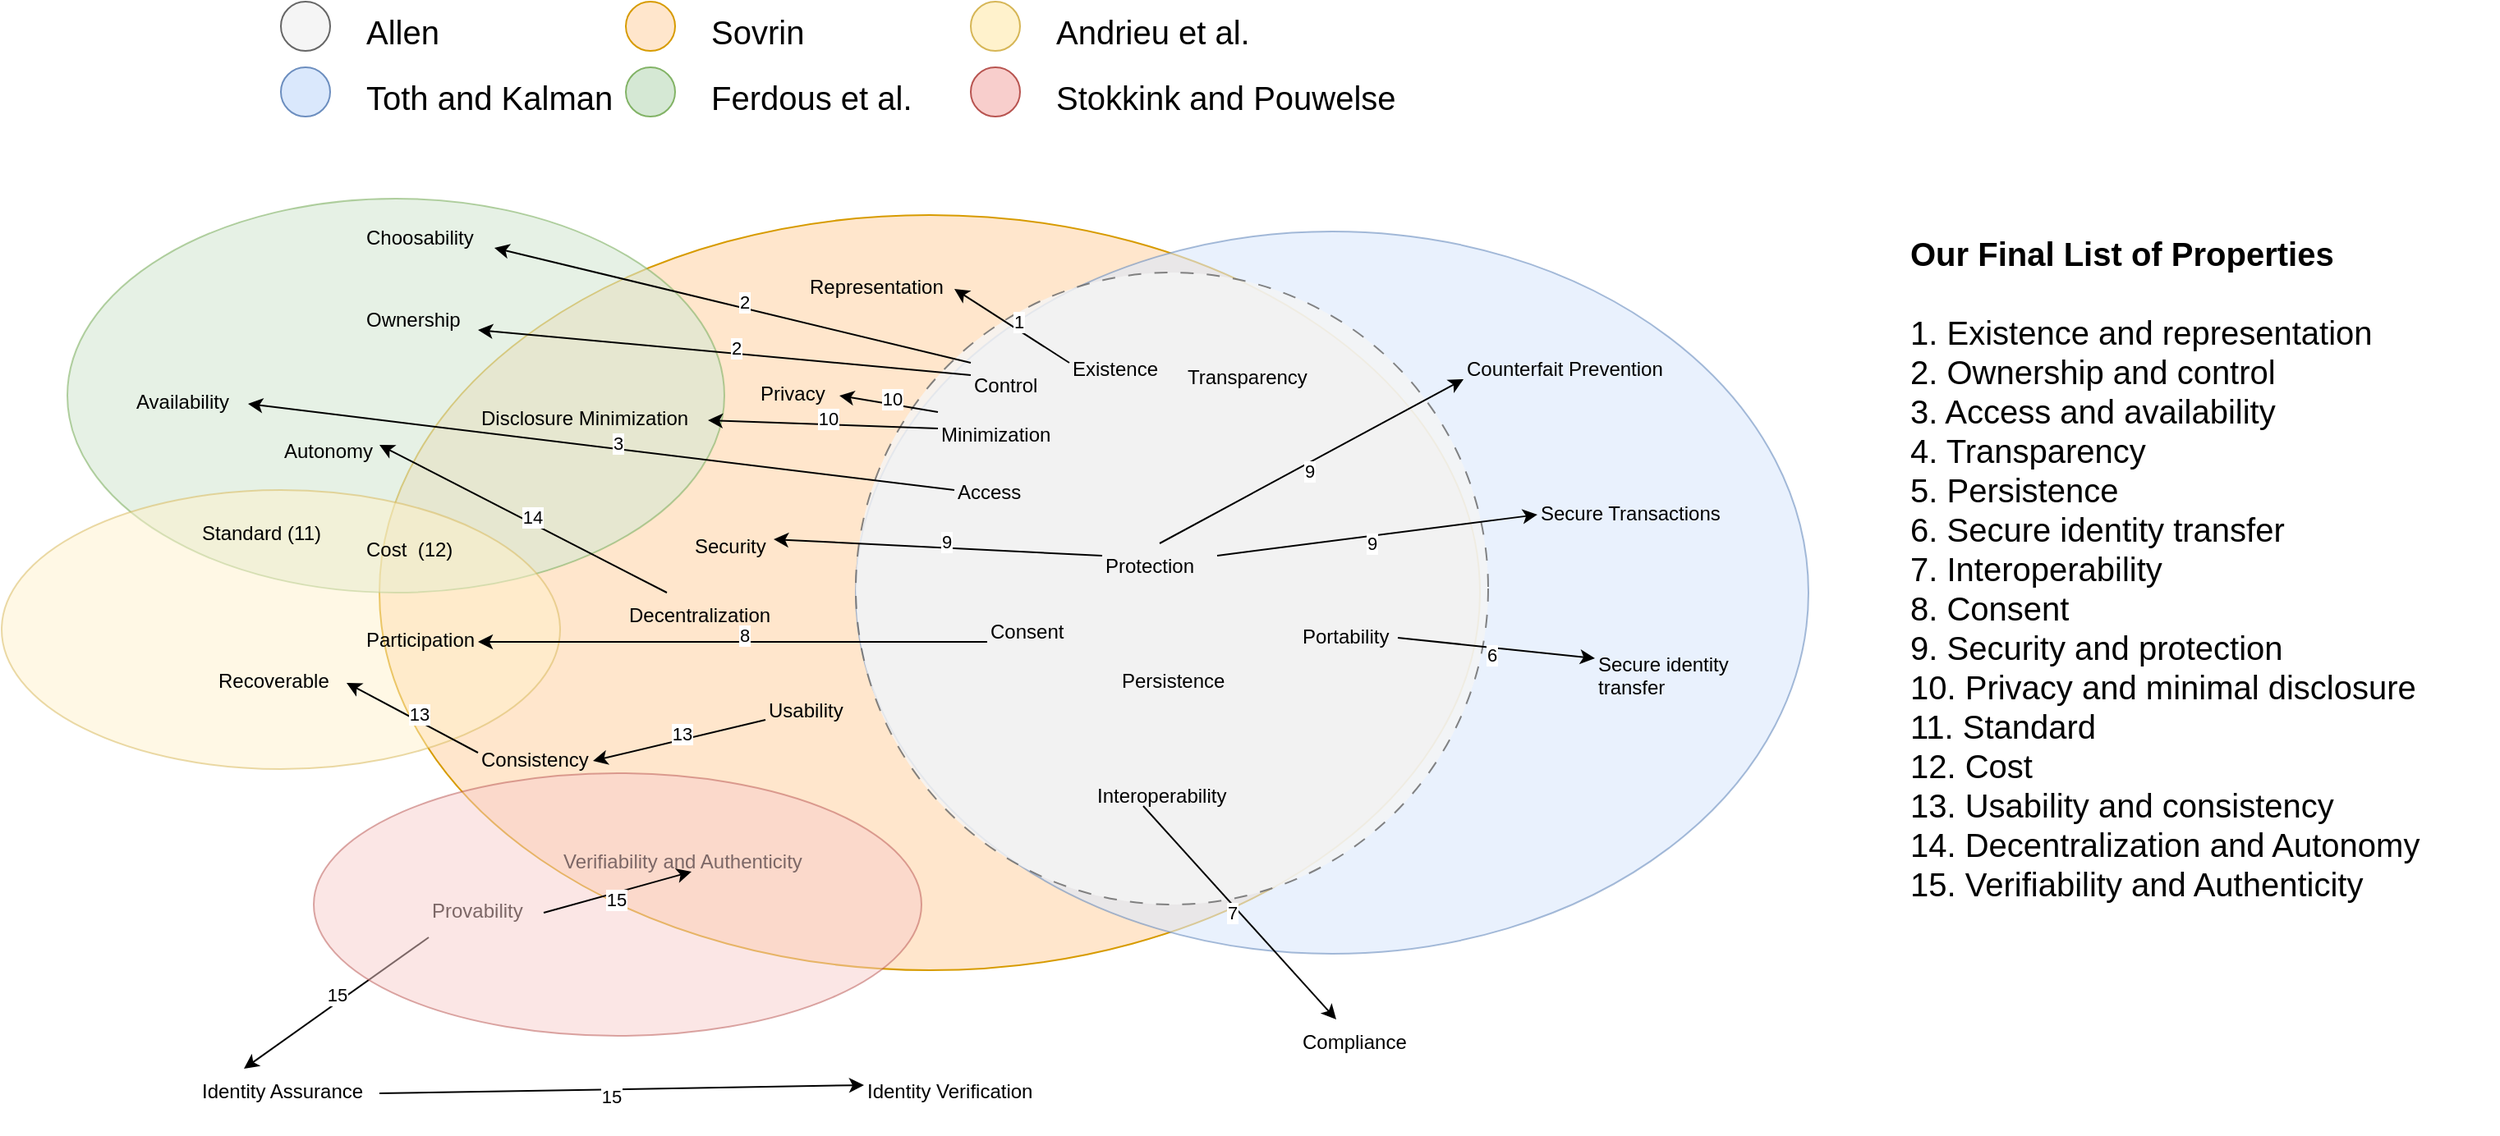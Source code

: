 <mxfile version="26.0.2">
  <diagram name="Page-1" id="9GJf1yy84qRueSx3Px-P">
    <mxGraphModel dx="2835" dy="2183" grid="1" gridSize="10" guides="1" tooltips="1" connect="1" arrows="1" fold="1" page="1" pageScale="1" pageWidth="850" pageHeight="1100" math="0" shadow="0">
      <root>
        <mxCell id="0" />
        <mxCell id="1" parent="0" />
        <mxCell id="8B6ErlbY6OxzYZ6iaxC0-92" value="" style="ellipse;whiteSpace=wrap;html=1;direction=west;fillColor=#ffe6cc;strokeColor=#d79b00;" vertex="1" parent="1">
          <mxGeometry x="-280" y="10" width="670" height="460" as="geometry" />
        </mxCell>
        <mxCell id="8B6ErlbY6OxzYZ6iaxC0-117" value="" style="ellipse;whiteSpace=wrap;html=1;direction=south;fillColor=#dae8fc;strokeColor=#6c8ebf;opacity=60;" vertex="1" parent="1">
          <mxGeometry x="10" y="20" width="580" height="440" as="geometry" />
        </mxCell>
        <mxCell id="8B6ErlbY6OxzYZ6iaxC0-107" value="" style="ellipse;whiteSpace=wrap;html=1;fillColor=#d5e8d4;strokeColor=#82b366;opacity=60;" vertex="1" parent="1">
          <mxGeometry x="-470" width="400" height="240" as="geometry" />
        </mxCell>
        <mxCell id="8B6ErlbY6OxzYZ6iaxC0-103" value="" style="ellipse;whiteSpace=wrap;html=1;fillColor=#fff2cc;strokeColor=#d6b656;opacity=50;" vertex="1" parent="1">
          <mxGeometry x="-510" y="177.5" width="340" height="170" as="geometry" />
        </mxCell>
        <mxCell id="8B6ErlbY6OxzYZ6iaxC0-83" value="" style="ellipse;whiteSpace=wrap;html=1;aspect=fixed;fillColor=#f5f5f5;dashed=1;dashPattern=8 8;fontColor=#333333;strokeColor=#666666;opacity=80;" vertex="1" parent="1">
          <mxGeometry x="10" y="45" width="385" height="385" as="geometry" />
        </mxCell>
        <mxCell id="8B6ErlbY6OxzYZ6iaxC0-40" value="" style="endArrow=classic;html=1;rounded=0;entryX=1;entryY=0.5;entryDx=0;entryDy=0;exitX=0;exitY=0.5;exitDx=0;exitDy=0;" edge="1" parent="1" source="8B6ErlbY6OxzYZ6iaxC0-9" target="8B6ErlbY6OxzYZ6iaxC0-39">
          <mxGeometry width="50" height="50" relative="1" as="geometry">
            <mxPoint x="205" y="350" as="sourcePoint" />
            <mxPoint x="293" y="460" as="targetPoint" />
          </mxGeometry>
        </mxCell>
        <mxCell id="8B6ErlbY6OxzYZ6iaxC0-41" value="8" style="edgeLabel;html=1;align=center;verticalAlign=middle;resizable=0;points=[];" vertex="1" connectable="0" parent="8B6ErlbY6OxzYZ6iaxC0-40">
          <mxGeometry x="-0.043" y="-4" relative="1" as="geometry">
            <mxPoint as="offset" />
          </mxGeometry>
        </mxCell>
        <mxCell id="ioSifhS3gLt-roLZk4ps-7" value="&lt;div&gt;&lt;b&gt;&lt;font style=&quot;font-size: 20px;&quot;&gt;Our Final List of Properties&lt;/font&gt;&lt;/b&gt;&lt;/div&gt;&lt;div&gt;&lt;font style=&quot;font-size: 20px;&quot;&gt;&lt;br&gt;&lt;/font&gt;&lt;/div&gt;&lt;div&gt;&lt;font style=&quot;font-size: 20px;&quot;&gt;1. Existence and representation&lt;/font&gt;&lt;/div&gt;&lt;div&gt;&lt;font style=&quot;font-size: 20px;&quot;&gt;2. Ownership and control&lt;/font&gt;&lt;/div&gt;&lt;div&gt;&lt;font style=&quot;font-size: 20px;&quot;&gt;3. Access and availability&lt;/font&gt;&lt;/div&gt;&lt;div&gt;&lt;font style=&quot;font-size: 20px;&quot;&gt;4. Transparency&lt;/font&gt;&lt;/div&gt;&lt;div&gt;&lt;font style=&quot;font-size: 20px;&quot;&gt;5. Persistence&lt;/font&gt;&lt;/div&gt;&lt;div&gt;&lt;font style=&quot;font-size: 20px;&quot;&gt;6. Secure identity transfer&lt;/font&gt;&lt;/div&gt;&lt;div&gt;&lt;font style=&quot;font-size: 20px;&quot;&gt;7. Interoperability&lt;/font&gt;&lt;/div&gt;&lt;div&gt;&lt;font style=&quot;font-size: 20px;&quot;&gt;8. Consent&lt;/font&gt;&lt;/div&gt;&lt;div&gt;&lt;font style=&quot;font-size: 20px;&quot;&gt;9. Security and protection&lt;/font&gt;&lt;/div&gt;&lt;div&gt;&lt;font style=&quot;font-size: 20px;&quot;&gt;10. Privacy and minimal disclosure&lt;/font&gt;&lt;/div&gt;&lt;div&gt;&lt;font style=&quot;font-size: 20px;&quot;&gt;11. Standard&lt;/font&gt;&lt;/div&gt;&lt;div&gt;&lt;font style=&quot;font-size: 20px;&quot;&gt;12. Cost&lt;/font&gt;&lt;/div&gt;&lt;div&gt;&lt;font style=&quot;font-size: 20px;&quot;&gt;13. Usability and consistency&lt;/font&gt;&lt;/div&gt;&lt;div&gt;&lt;font style=&quot;font-size: 20px;&quot;&gt;14. Decentralization and Autonomy&lt;/font&gt;&lt;/div&gt;&lt;div&gt;&lt;font style=&quot;font-size: 20px;&quot;&gt;15. Verifiability and Authenticity&lt;/font&gt;&lt;/div&gt;" style="rounded=1;whiteSpace=wrap;html=1;align=left;fillColor=none;strokeColor=none;strokeWidth=2;" parent="1" vertex="1">
          <mxGeometry x="650" y="27.5" width="360" height="395" as="geometry" />
        </mxCell>
        <mxCell id="8B6ErlbY6OxzYZ6iaxC0-2" value="Existence &amp;nbsp;" style="text;whiteSpace=wrap;html=1;" vertex="1" parent="1">
          <mxGeometry x="140" y="90" width="90" height="40" as="geometry" />
        </mxCell>
        <mxCell id="8B6ErlbY6OxzYZ6iaxC0-3" value="Control &amp;nbsp;" style="text;whiteSpace=wrap;html=1;" vertex="1" parent="1">
          <mxGeometry x="80" y="100" width="50" height="30" as="geometry" />
        </mxCell>
        <mxCell id="8B6ErlbY6OxzYZ6iaxC0-4" value="Access &amp;nbsp;" style="text;whiteSpace=wrap;html=1;" vertex="1" parent="1">
          <mxGeometry x="70" y="165" width="50" height="25" as="geometry" />
        </mxCell>
        <mxCell id="8B6ErlbY6OxzYZ6iaxC0-5" value="Transparency &amp;nbsp;" style="text;whiteSpace=wrap;html=1;" vertex="1" parent="1">
          <mxGeometry x="210" y="95" width="110" height="40" as="geometry" />
        </mxCell>
        <mxCell id="8B6ErlbY6OxzYZ6iaxC0-6" value="Persistence &amp;nbsp;" style="text;whiteSpace=wrap;html=1;" vertex="1" parent="1">
          <mxGeometry x="170" y="280" width="100" height="40" as="geometry" />
        </mxCell>
        <mxCell id="8B6ErlbY6OxzYZ6iaxC0-7" value="Portability &amp;nbsp;" style="text;whiteSpace=wrap;html=1;" vertex="1" parent="1">
          <mxGeometry x="280" y="252.5" width="60" height="20" as="geometry" />
        </mxCell>
        <mxCell id="8B6ErlbY6OxzYZ6iaxC0-8" value="Interoperability &amp;nbsp;" style="text;whiteSpace=wrap;html=1;" vertex="1" parent="1">
          <mxGeometry x="155" y="350" width="120" height="20" as="geometry" />
        </mxCell>
        <mxCell id="8B6ErlbY6OxzYZ6iaxC0-9" value="Consent &amp;nbsp;" style="text;whiteSpace=wrap;html=1;" vertex="1" parent="1">
          <mxGeometry x="90" y="250" width="80" height="40" as="geometry" />
        </mxCell>
        <mxCell id="8B6ErlbY6OxzYZ6iaxC0-10" value="Protection &amp;nbsp;" style="text;whiteSpace=wrap;html=1;" vertex="1" parent="1">
          <mxGeometry x="160" y="210" width="70" height="30" as="geometry" />
        </mxCell>
        <mxCell id="8B6ErlbY6OxzYZ6iaxC0-11" value="&lt;div align=&quot;left&quot;&gt;Minimization&lt;/div&gt;" style="text;whiteSpace=wrap;html=1;" vertex="1" parent="1">
          <mxGeometry x="60" y="130" width="100" height="40" as="geometry" />
        </mxCell>
        <mxCell id="8B6ErlbY6OxzYZ6iaxC0-12" value="Representation" style="text;whiteSpace=wrap;html=1;" vertex="1" parent="1">
          <mxGeometry x="-20" y="40" width="90" height="30" as="geometry" />
        </mxCell>
        <mxCell id="8B6ErlbY6OxzYZ6iaxC0-15" value="" style="endArrow=classic;html=1;rounded=0;exitX=0;exitY=0.25;exitDx=0;exitDy=0;entryX=1;entryY=0.5;entryDx=0;entryDy=0;" edge="1" parent="1" source="8B6ErlbY6OxzYZ6iaxC0-2" target="8B6ErlbY6OxzYZ6iaxC0-12">
          <mxGeometry width="50" height="50" relative="1" as="geometry">
            <mxPoint x="370" y="200" as="sourcePoint" />
            <mxPoint x="420" y="150" as="targetPoint" />
          </mxGeometry>
        </mxCell>
        <mxCell id="8B6ErlbY6OxzYZ6iaxC0-16" value="1" style="edgeLabel;html=1;align=center;verticalAlign=middle;resizable=0;points=[];" vertex="1" connectable="0" parent="8B6ErlbY6OxzYZ6iaxC0-15">
          <mxGeometry x="-0.043" y="-4" relative="1" as="geometry">
            <mxPoint as="offset" />
          </mxGeometry>
        </mxCell>
        <mxCell id="8B6ErlbY6OxzYZ6iaxC0-17" value="Choosability &amp;nbsp;" style="text;whiteSpace=wrap;html=1;" vertex="1" parent="1">
          <mxGeometry x="-290" y="10" width="80" height="40" as="geometry" />
        </mxCell>
        <mxCell id="8B6ErlbY6OxzYZ6iaxC0-18" value="Ownership &amp;nbsp;" style="text;whiteSpace=wrap;html=1;" vertex="1" parent="1">
          <mxGeometry x="-290" y="60" width="70" height="40" as="geometry" />
        </mxCell>
        <mxCell id="8B6ErlbY6OxzYZ6iaxC0-19" value="" style="endArrow=classic;html=1;rounded=0;exitX=0;exitY=0;exitDx=0;exitDy=0;entryX=1;entryY=0.5;entryDx=0;entryDy=0;" edge="1" parent="1" source="8B6ErlbY6OxzYZ6iaxC0-3" target="8B6ErlbY6OxzYZ6iaxC0-17">
          <mxGeometry width="50" height="50" relative="1" as="geometry">
            <mxPoint x="315" y="140" as="sourcePoint" />
            <mxPoint x="370" y="70" as="targetPoint" />
          </mxGeometry>
        </mxCell>
        <mxCell id="8B6ErlbY6OxzYZ6iaxC0-20" value="2" style="edgeLabel;html=1;align=center;verticalAlign=middle;resizable=0;points=[];" vertex="1" connectable="0" parent="8B6ErlbY6OxzYZ6iaxC0-19">
          <mxGeometry x="-0.043" y="-4" relative="1" as="geometry">
            <mxPoint as="offset" />
          </mxGeometry>
        </mxCell>
        <mxCell id="8B6ErlbY6OxzYZ6iaxC0-21" value="" style="endArrow=classic;html=1;rounded=0;entryX=1;entryY=0.5;entryDx=0;entryDy=0;exitX=0;exitY=0.25;exitDx=0;exitDy=0;" edge="1" parent="1" source="8B6ErlbY6OxzYZ6iaxC0-3" target="8B6ErlbY6OxzYZ6iaxC0-18">
          <mxGeometry width="50" height="50" relative="1" as="geometry">
            <mxPoint x="400" y="190" as="sourcePoint" />
            <mxPoint x="380" y="80" as="targetPoint" />
          </mxGeometry>
        </mxCell>
        <mxCell id="8B6ErlbY6OxzYZ6iaxC0-22" value="2" style="edgeLabel;html=1;align=center;verticalAlign=middle;resizable=0;points=[];" vertex="1" connectable="0" parent="8B6ErlbY6OxzYZ6iaxC0-21">
          <mxGeometry x="-0.043" y="-4" relative="1" as="geometry">
            <mxPoint as="offset" />
          </mxGeometry>
        </mxCell>
        <mxCell id="8B6ErlbY6OxzYZ6iaxC0-24" value="Availability &amp;nbsp;" style="text;whiteSpace=wrap;html=1;" vertex="1" parent="1">
          <mxGeometry x="-430" y="110" width="70" height="30" as="geometry" />
        </mxCell>
        <mxCell id="8B6ErlbY6OxzYZ6iaxC0-25" value="" style="endArrow=classic;html=1;rounded=0;entryX=1;entryY=0.5;entryDx=0;entryDy=0;exitX=0;exitY=0.5;exitDx=0;exitDy=0;" edge="1" parent="1" source="8B6ErlbY6OxzYZ6iaxC0-4" target="8B6ErlbY6OxzYZ6iaxC0-24">
          <mxGeometry width="50" height="50" relative="1" as="geometry">
            <mxPoint x="50" y="170" as="sourcePoint" />
            <mxPoint x="460" y="180" as="targetPoint" />
          </mxGeometry>
        </mxCell>
        <mxCell id="8B6ErlbY6OxzYZ6iaxC0-26" value="3" style="edgeLabel;html=1;align=center;verticalAlign=middle;resizable=0;points=[];" vertex="1" connectable="0" parent="8B6ErlbY6OxzYZ6iaxC0-25">
          <mxGeometry x="-0.043" y="-4" relative="1" as="geometry">
            <mxPoint as="offset" />
          </mxGeometry>
        </mxCell>
        <mxCell id="8B6ErlbY6OxzYZ6iaxC0-32" value="Secure identity transfer" style="text;whiteSpace=wrap;html=1;" vertex="1" parent="1">
          <mxGeometry x="460" y="270" width="90" height="40" as="geometry" />
        </mxCell>
        <mxCell id="8B6ErlbY6OxzYZ6iaxC0-33" value="" style="endArrow=classic;html=1;rounded=0;entryX=0;entryY=0.25;entryDx=0;entryDy=0;exitX=1;exitY=0.75;exitDx=0;exitDy=0;" edge="1" parent="1" source="8B6ErlbY6OxzYZ6iaxC0-7" target="8B6ErlbY6OxzYZ6iaxC0-32">
          <mxGeometry width="50" height="50" relative="1" as="geometry">
            <mxPoint x="400" y="270" as="sourcePoint" />
            <mxPoint x="500" y="250" as="targetPoint" />
          </mxGeometry>
        </mxCell>
        <mxCell id="8B6ErlbY6OxzYZ6iaxC0-34" value="6" style="edgeLabel;html=1;align=center;verticalAlign=middle;resizable=0;points=[];" vertex="1" connectable="0" parent="8B6ErlbY6OxzYZ6iaxC0-33">
          <mxGeometry x="-0.043" y="-4" relative="1" as="geometry">
            <mxPoint as="offset" />
          </mxGeometry>
        </mxCell>
        <mxCell id="8B6ErlbY6OxzYZ6iaxC0-35" value="Compliance" style="text;whiteSpace=wrap;html=1;" vertex="1" parent="1">
          <mxGeometry x="280" y="500" width="90" height="40" as="geometry" />
        </mxCell>
        <mxCell id="8B6ErlbY6OxzYZ6iaxC0-37" value="" style="endArrow=classic;html=1;rounded=0;entryX=0.25;entryY=0;entryDx=0;entryDy=0;exitX=0.25;exitY=1;exitDx=0;exitDy=0;" edge="1" parent="1" source="8B6ErlbY6OxzYZ6iaxC0-8" target="8B6ErlbY6OxzYZ6iaxC0-35">
          <mxGeometry width="50" height="50" relative="1" as="geometry">
            <mxPoint x="325" y="331" as="sourcePoint" />
            <mxPoint x="440" y="380" as="targetPoint" />
          </mxGeometry>
        </mxCell>
        <mxCell id="8B6ErlbY6OxzYZ6iaxC0-38" value="7" style="edgeLabel;html=1;align=center;verticalAlign=middle;resizable=0;points=[];" vertex="1" connectable="0" parent="8B6ErlbY6OxzYZ6iaxC0-37">
          <mxGeometry x="-0.043" y="-4" relative="1" as="geometry">
            <mxPoint as="offset" />
          </mxGeometry>
        </mxCell>
        <mxCell id="8B6ErlbY6OxzYZ6iaxC0-39" value="Participation" style="text;whiteSpace=wrap;html=1;" vertex="1" parent="1">
          <mxGeometry x="-290" y="255" width="70" height="30" as="geometry" />
        </mxCell>
        <mxCell id="8B6ErlbY6OxzYZ6iaxC0-42" value="Security" style="text;whiteSpace=wrap;html=1;" vertex="1" parent="1">
          <mxGeometry x="-90" y="197.5" width="50" height="40" as="geometry" />
        </mxCell>
        <mxCell id="8B6ErlbY6OxzYZ6iaxC0-43" value="Counterfait Prevention" style="text;whiteSpace=wrap;html=1;" vertex="1" parent="1">
          <mxGeometry x="380" y="90" width="130" height="20" as="geometry" />
        </mxCell>
        <mxCell id="8B6ErlbY6OxzYZ6iaxC0-44" value="" style="endArrow=classic;html=1;rounded=0;entryX=1;entryY=0.25;entryDx=0;entryDy=0;exitX=0;exitY=0.25;exitDx=0;exitDy=0;" edge="1" parent="1" source="8B6ErlbY6OxzYZ6iaxC0-10" target="8B6ErlbY6OxzYZ6iaxC0-42">
          <mxGeometry width="50" height="50" relative="1" as="geometry">
            <mxPoint x="100" y="280" as="sourcePoint" />
            <mxPoint x="10" y="340" as="targetPoint" />
          </mxGeometry>
        </mxCell>
        <mxCell id="8B6ErlbY6OxzYZ6iaxC0-45" value="9" style="edgeLabel;html=1;align=center;verticalAlign=middle;resizable=0;points=[];" vertex="1" connectable="0" parent="8B6ErlbY6OxzYZ6iaxC0-44">
          <mxGeometry x="-0.043" y="-4" relative="1" as="geometry">
            <mxPoint as="offset" />
          </mxGeometry>
        </mxCell>
        <mxCell id="8B6ErlbY6OxzYZ6iaxC0-46" value="Secure Transactions" style="text;whiteSpace=wrap;html=1;" vertex="1" parent="1">
          <mxGeometry x="425" y="177.5" width="120" height="20" as="geometry" />
        </mxCell>
        <mxCell id="8B6ErlbY6OxzYZ6iaxC0-47" value="" style="endArrow=classic;html=1;rounded=0;entryX=0;entryY=1;entryDx=0;entryDy=0;exitX=0.5;exitY=0;exitDx=0;exitDy=0;" edge="1" parent="1" source="8B6ErlbY6OxzYZ6iaxC0-10" target="8B6ErlbY6OxzYZ6iaxC0-43">
          <mxGeometry width="50" height="50" relative="1" as="geometry">
            <mxPoint x="50" y="210" as="sourcePoint" />
            <mxPoint x="-90" y="210" as="targetPoint" />
          </mxGeometry>
        </mxCell>
        <mxCell id="8B6ErlbY6OxzYZ6iaxC0-48" value="9" style="edgeLabel;html=1;align=center;verticalAlign=middle;resizable=0;points=[];" vertex="1" connectable="0" parent="8B6ErlbY6OxzYZ6iaxC0-47">
          <mxGeometry x="-0.043" y="-4" relative="1" as="geometry">
            <mxPoint as="offset" />
          </mxGeometry>
        </mxCell>
        <mxCell id="8B6ErlbY6OxzYZ6iaxC0-49" value="" style="endArrow=classic;html=1;rounded=0;entryX=0;entryY=0.75;entryDx=0;entryDy=0;exitX=1;exitY=0.25;exitDx=0;exitDy=0;" edge="1" parent="1" source="8B6ErlbY6OxzYZ6iaxC0-10" target="8B6ErlbY6OxzYZ6iaxC0-46">
          <mxGeometry width="50" height="50" relative="1" as="geometry">
            <mxPoint x="50" y="200" as="sourcePoint" />
            <mxPoint x="-70" y="140" as="targetPoint" />
          </mxGeometry>
        </mxCell>
        <mxCell id="8B6ErlbY6OxzYZ6iaxC0-50" value="9" style="edgeLabel;html=1;align=center;verticalAlign=middle;resizable=0;points=[];" vertex="1" connectable="0" parent="8B6ErlbY6OxzYZ6iaxC0-49">
          <mxGeometry x="-0.043" y="-4" relative="1" as="geometry">
            <mxPoint as="offset" />
          </mxGeometry>
        </mxCell>
        <mxCell id="8B6ErlbY6OxzYZ6iaxC0-51" value="Disclosure Minimization" style="text;whiteSpace=wrap;html=1;" vertex="1" parent="1">
          <mxGeometry x="-220" y="120" width="140" height="20" as="geometry" />
        </mxCell>
        <mxCell id="8B6ErlbY6OxzYZ6iaxC0-52" value="" style="endArrow=classic;html=1;rounded=0;exitX=0;exitY=0.25;exitDx=0;exitDy=0;entryX=1;entryY=0.75;entryDx=0;entryDy=0;" edge="1" parent="1" source="8B6ErlbY6OxzYZ6iaxC0-11" target="8B6ErlbY6OxzYZ6iaxC0-51">
          <mxGeometry width="50" height="50" relative="1" as="geometry">
            <mxPoint x="73" y="200" as="sourcePoint" />
            <mxPoint x="-40" y="160" as="targetPoint" />
          </mxGeometry>
        </mxCell>
        <mxCell id="8B6ErlbY6OxzYZ6iaxC0-53" value="10" style="edgeLabel;html=1;align=center;verticalAlign=middle;resizable=0;points=[];" vertex="1" connectable="0" parent="8B6ErlbY6OxzYZ6iaxC0-52">
          <mxGeometry x="-0.043" y="-4" relative="1" as="geometry">
            <mxPoint as="offset" />
          </mxGeometry>
        </mxCell>
        <mxCell id="8B6ErlbY6OxzYZ6iaxC0-56" value="Privacy" style="text;whiteSpace=wrap;html=1;" vertex="1" parent="1">
          <mxGeometry x="-50" y="105" width="50" height="20" as="geometry" />
        </mxCell>
        <mxCell id="8B6ErlbY6OxzYZ6iaxC0-57" value="" style="endArrow=classic;html=1;rounded=0;entryX=1;entryY=0.75;entryDx=0;entryDy=0;exitX=0;exitY=0;exitDx=0;exitDy=0;" edge="1" parent="1" source="8B6ErlbY6OxzYZ6iaxC0-11" target="8B6ErlbY6OxzYZ6iaxC0-56">
          <mxGeometry width="50" height="50" relative="1" as="geometry">
            <mxPoint x="175" y="130" as="sourcePoint" />
            <mxPoint x="233" y="-10" as="targetPoint" />
          </mxGeometry>
        </mxCell>
        <mxCell id="8B6ErlbY6OxzYZ6iaxC0-58" value="10" style="edgeLabel;html=1;align=center;verticalAlign=middle;resizable=0;points=[];" vertex="1" connectable="0" parent="8B6ErlbY6OxzYZ6iaxC0-57">
          <mxGeometry x="-0.043" y="-4" relative="1" as="geometry">
            <mxPoint as="offset" />
          </mxGeometry>
        </mxCell>
        <mxCell id="8B6ErlbY6OxzYZ6iaxC0-60" value="Usability" style="text;whiteSpace=wrap;html=1;" vertex="1" parent="1">
          <mxGeometry x="-45" y="297.5" width="60" height="20" as="geometry" />
        </mxCell>
        <mxCell id="8B6ErlbY6OxzYZ6iaxC0-61" value="Consistency" style="text;whiteSpace=wrap;html=1;" vertex="1" parent="1">
          <mxGeometry x="-220" y="327.5" width="70" height="20" as="geometry" />
        </mxCell>
        <mxCell id="8B6ErlbY6OxzYZ6iaxC0-62" value="Recoverable" style="text;whiteSpace=wrap;html=1;" vertex="1" parent="1">
          <mxGeometry x="-380" y="280" width="80" height="30" as="geometry" />
        </mxCell>
        <mxCell id="8B6ErlbY6OxzYZ6iaxC0-63" value="" style="endArrow=classic;html=1;rounded=0;entryX=1;entryY=0.75;entryDx=0;entryDy=0;exitX=0;exitY=1;exitDx=0;exitDy=0;" edge="1" parent="1" source="8B6ErlbY6OxzYZ6iaxC0-60" target="8B6ErlbY6OxzYZ6iaxC0-61">
          <mxGeometry width="50" height="50" relative="1" as="geometry">
            <mxPoint x="325" y="331" as="sourcePoint" />
            <mxPoint x="440" y="380" as="targetPoint" />
          </mxGeometry>
        </mxCell>
        <mxCell id="8B6ErlbY6OxzYZ6iaxC0-64" value="13" style="edgeLabel;html=1;align=center;verticalAlign=middle;resizable=0;points=[];" vertex="1" connectable="0" parent="8B6ErlbY6OxzYZ6iaxC0-63">
          <mxGeometry x="-0.043" y="-4" relative="1" as="geometry">
            <mxPoint as="offset" />
          </mxGeometry>
        </mxCell>
        <mxCell id="8B6ErlbY6OxzYZ6iaxC0-65" value="" style="endArrow=classic;html=1;rounded=0;entryX=1;entryY=0.5;entryDx=0;entryDy=0;exitX=0;exitY=0.5;exitDx=0;exitDy=0;" edge="1" parent="1" source="8B6ErlbY6OxzYZ6iaxC0-61" target="8B6ErlbY6OxzYZ6iaxC0-62">
          <mxGeometry width="50" height="50" relative="1" as="geometry">
            <mxPoint x="555" y="320" as="sourcePoint" />
            <mxPoint x="640" y="365" as="targetPoint" />
          </mxGeometry>
        </mxCell>
        <mxCell id="8B6ErlbY6OxzYZ6iaxC0-66" value="13" style="edgeLabel;html=1;align=center;verticalAlign=middle;resizable=0;points=[];" vertex="1" connectable="0" parent="8B6ErlbY6OxzYZ6iaxC0-65">
          <mxGeometry x="-0.043" y="-4" relative="1" as="geometry">
            <mxPoint as="offset" />
          </mxGeometry>
        </mxCell>
        <mxCell id="8B6ErlbY6OxzYZ6iaxC0-68" value="Decentralization" style="text;whiteSpace=wrap;html=1;" vertex="1" parent="1">
          <mxGeometry x="-130" y="240" width="100" height="17.5" as="geometry" />
        </mxCell>
        <mxCell id="8B6ErlbY6OxzYZ6iaxC0-69" value="Autonomy" style="text;whiteSpace=wrap;html=1;" vertex="1" parent="1">
          <mxGeometry x="-340" y="140" width="60" height="20" as="geometry" />
        </mxCell>
        <mxCell id="8B6ErlbY6OxzYZ6iaxC0-70" value="" style="endArrow=classic;html=1;rounded=0;entryX=1;entryY=0.5;entryDx=0;entryDy=0;exitX=0.25;exitY=0;exitDx=0;exitDy=0;" edge="1" parent="1" source="8B6ErlbY6OxzYZ6iaxC0-68" target="8B6ErlbY6OxzYZ6iaxC0-69">
          <mxGeometry width="50" height="50" relative="1" as="geometry">
            <mxPoint x="100" y="280" as="sourcePoint" />
            <mxPoint x="10" y="340" as="targetPoint" />
          </mxGeometry>
        </mxCell>
        <mxCell id="8B6ErlbY6OxzYZ6iaxC0-71" value="14" style="edgeLabel;html=1;align=center;verticalAlign=middle;resizable=0;points=[];" vertex="1" connectable="0" parent="8B6ErlbY6OxzYZ6iaxC0-70">
          <mxGeometry x="-0.043" y="-4" relative="1" as="geometry">
            <mxPoint as="offset" />
          </mxGeometry>
        </mxCell>
        <mxCell id="8B6ErlbY6OxzYZ6iaxC0-72" value="Identity Verification" style="text;whiteSpace=wrap;html=1;" vertex="1" parent="1">
          <mxGeometry x="15" y="530" width="110" height="40" as="geometry" />
        </mxCell>
        <mxCell id="8B6ErlbY6OxzYZ6iaxC0-73" value="Verifiability and Authenticity" style="text;whiteSpace=wrap;html=1;" vertex="1" parent="1">
          <mxGeometry x="-170" y="390" width="160" height="20" as="geometry" />
        </mxCell>
        <mxCell id="8B6ErlbY6OxzYZ6iaxC0-74" value="Provability" style="text;whiteSpace=wrap;html=1;" vertex="1" parent="1">
          <mxGeometry x="-250" y="420" width="70" height="30" as="geometry" />
        </mxCell>
        <mxCell id="8B6ErlbY6OxzYZ6iaxC0-75" value="Identity Assurance" style="text;whiteSpace=wrap;html=1;" vertex="1" parent="1">
          <mxGeometry x="-390" y="530" width="110" height="30" as="geometry" />
        </mxCell>
        <mxCell id="8B6ErlbY6OxzYZ6iaxC0-78" value="" style="endArrow=classic;html=1;rounded=0;entryX=0.25;entryY=0;entryDx=0;entryDy=0;exitX=0;exitY=1;exitDx=0;exitDy=0;" edge="1" parent="1" source="8B6ErlbY6OxzYZ6iaxC0-74" target="8B6ErlbY6OxzYZ6iaxC0-75">
          <mxGeometry width="50" height="50" relative="1" as="geometry">
            <mxPoint x="-300" y="300" as="sourcePoint" />
            <mxPoint x="-345" y="390" as="targetPoint" />
          </mxGeometry>
        </mxCell>
        <mxCell id="8B6ErlbY6OxzYZ6iaxC0-79" value="15" style="edgeLabel;html=1;align=center;verticalAlign=middle;resizable=0;points=[];" vertex="1" connectable="0" parent="8B6ErlbY6OxzYZ6iaxC0-78">
          <mxGeometry x="-0.043" y="-4" relative="1" as="geometry">
            <mxPoint as="offset" />
          </mxGeometry>
        </mxCell>
        <mxCell id="8B6ErlbY6OxzYZ6iaxC0-80" value="" style="endArrow=classic;html=1;rounded=0;entryX=0;entryY=0.25;entryDx=0;entryDy=0;exitX=1;exitY=0.5;exitDx=0;exitDy=0;" edge="1" parent="1" source="8B6ErlbY6OxzYZ6iaxC0-75" target="8B6ErlbY6OxzYZ6iaxC0-72">
          <mxGeometry width="50" height="50" relative="1" as="geometry">
            <mxPoint x="-290" y="310" as="sourcePoint" />
            <mxPoint x="-335" y="400" as="targetPoint" />
          </mxGeometry>
        </mxCell>
        <mxCell id="8B6ErlbY6OxzYZ6iaxC0-81" value="15" style="edgeLabel;html=1;align=center;verticalAlign=middle;resizable=0;points=[];" vertex="1" connectable="0" parent="8B6ErlbY6OxzYZ6iaxC0-80">
          <mxGeometry x="-0.043" y="-4" relative="1" as="geometry">
            <mxPoint as="offset" />
          </mxGeometry>
        </mxCell>
        <mxCell id="8B6ErlbY6OxzYZ6iaxC0-108" value="" style="ellipse;whiteSpace=wrap;html=1;opacity=50;fillColor=#f8cecc;strokeColor=#b85450;" vertex="1" parent="1">
          <mxGeometry x="-320" y="350" width="370" height="160" as="geometry" />
        </mxCell>
        <mxCell id="8B6ErlbY6OxzYZ6iaxC0-90" value="" style="endArrow=classic;html=1;rounded=0;exitX=1;exitY=0.5;exitDx=0;exitDy=0;entryX=0.5;entryY=1;entryDx=0;entryDy=0;" edge="1" parent="1" source="8B6ErlbY6OxzYZ6iaxC0-74" target="8B6ErlbY6OxzYZ6iaxC0-73">
          <mxGeometry width="50" height="50" relative="1" as="geometry">
            <mxPoint x="-275" y="410" as="sourcePoint" />
            <mxPoint x="-300" y="330" as="targetPoint" />
          </mxGeometry>
        </mxCell>
        <mxCell id="8B6ErlbY6OxzYZ6iaxC0-91" value="15" style="edgeLabel;html=1;align=center;verticalAlign=middle;resizable=0;points=[];" vertex="1" connectable="0" parent="8B6ErlbY6OxzYZ6iaxC0-90">
          <mxGeometry x="-0.043" y="-4" relative="1" as="geometry">
            <mxPoint as="offset" />
          </mxGeometry>
        </mxCell>
        <mxCell id="8B6ErlbY6OxzYZ6iaxC0-98" value="Standard (11)" style="text;whiteSpace=wrap;html=1;" vertex="1" parent="1">
          <mxGeometry x="-390" y="190" width="80" height="40" as="geometry" />
        </mxCell>
        <mxCell id="8B6ErlbY6OxzYZ6iaxC0-99" value="Cost&amp;nbsp; (12)" style="text;whiteSpace=wrap;html=1;" vertex="1" parent="1">
          <mxGeometry x="-290" y="200" width="60" height="40" as="geometry" />
        </mxCell>
        <mxCell id="8B6ErlbY6OxzYZ6iaxC0-125" value="" style="ellipse;whiteSpace=wrap;html=1;aspect=fixed;fillColor=#ffe6cc;strokeColor=#d79b00;" vertex="1" parent="1">
          <mxGeometry x="-130" y="-120" width="30" height="30" as="geometry" />
        </mxCell>
        <mxCell id="8B6ErlbY6OxzYZ6iaxC0-127" value="&lt;font style=&quot;font-size: 20px;&quot;&gt;Sovrin&lt;/font&gt;" style="text;whiteSpace=wrap;html=1;" vertex="1" parent="1">
          <mxGeometry x="-80" y="-120" width="130" height="40" as="geometry" />
        </mxCell>
        <mxCell id="8B6ErlbY6OxzYZ6iaxC0-132" value="" style="ellipse;whiteSpace=wrap;html=1;aspect=fixed;fillColor=#d5e8d4;strokeColor=#82b366;" vertex="1" parent="1">
          <mxGeometry x="-130" y="-80" width="30" height="30" as="geometry" />
        </mxCell>
        <mxCell id="8B6ErlbY6OxzYZ6iaxC0-133" value="&lt;font style=&quot;font-size: 20px;&quot;&gt;Ferdous et al.&lt;/font&gt;" style="text;whiteSpace=wrap;html=1;" vertex="1" parent="1">
          <mxGeometry x="-80" y="-80" width="130" height="40" as="geometry" />
        </mxCell>
        <mxCell id="8B6ErlbY6OxzYZ6iaxC0-146" value="" style="ellipse;whiteSpace=wrap;html=1;aspect=fixed;fillColor=#fff2cc;strokeColor=#d6b656;" vertex="1" parent="1">
          <mxGeometry x="80" y="-120" width="30" height="30" as="geometry" />
        </mxCell>
        <mxCell id="8B6ErlbY6OxzYZ6iaxC0-147" value="&lt;font style=&quot;font-size: 20px;&quot;&gt;Andrieu et al.&lt;/font&gt;" style="text;whiteSpace=wrap;html=1;" vertex="1" parent="1">
          <mxGeometry x="130" y="-120" width="130" height="40" as="geometry" />
        </mxCell>
        <mxCell id="8B6ErlbY6OxzYZ6iaxC0-148" value="" style="ellipse;whiteSpace=wrap;html=1;aspect=fixed;fillColor=#f8cecc;strokeColor=#b85450;" vertex="1" parent="1">
          <mxGeometry x="80" y="-80" width="30" height="30" as="geometry" />
        </mxCell>
        <mxCell id="8B6ErlbY6OxzYZ6iaxC0-149" value="&lt;font style=&quot;font-size: 20px;&quot;&gt;Stokkink and Pouwelse &lt;/font&gt;" style="text;whiteSpace=wrap;html=1;" vertex="1" parent="1">
          <mxGeometry x="130" y="-80" width="230" height="40" as="geometry" />
        </mxCell>
        <mxCell id="8B6ErlbY6OxzYZ6iaxC0-150" value="" style="ellipse;whiteSpace=wrap;html=1;aspect=fixed;fillColor=#f5f5f5;strokeColor=#666666;fontColor=#333333;" vertex="1" parent="1">
          <mxGeometry x="-340" y="-120" width="30" height="30" as="geometry" />
        </mxCell>
        <mxCell id="8B6ErlbY6OxzYZ6iaxC0-151" value="&lt;font style=&quot;font-size: 20px;&quot;&gt;Allen&lt;/font&gt;" style="text;whiteSpace=wrap;html=1;" vertex="1" parent="1">
          <mxGeometry x="-290" y="-120" width="130" height="40" as="geometry" />
        </mxCell>
        <mxCell id="8B6ErlbY6OxzYZ6iaxC0-152" value="" style="ellipse;whiteSpace=wrap;html=1;aspect=fixed;fillColor=#dae8fc;strokeColor=#6c8ebf;" vertex="1" parent="1">
          <mxGeometry x="-340" y="-80" width="30" height="30" as="geometry" />
        </mxCell>
        <mxCell id="8B6ErlbY6OxzYZ6iaxC0-153" value="&lt;font style=&quot;font-size: 20px;&quot;&gt;Toth and Kalman&lt;/font&gt;" style="text;whiteSpace=wrap;html=1;" vertex="1" parent="1">
          <mxGeometry x="-290" y="-80" width="160" height="40" as="geometry" />
        </mxCell>
      </root>
    </mxGraphModel>
  </diagram>
</mxfile>
